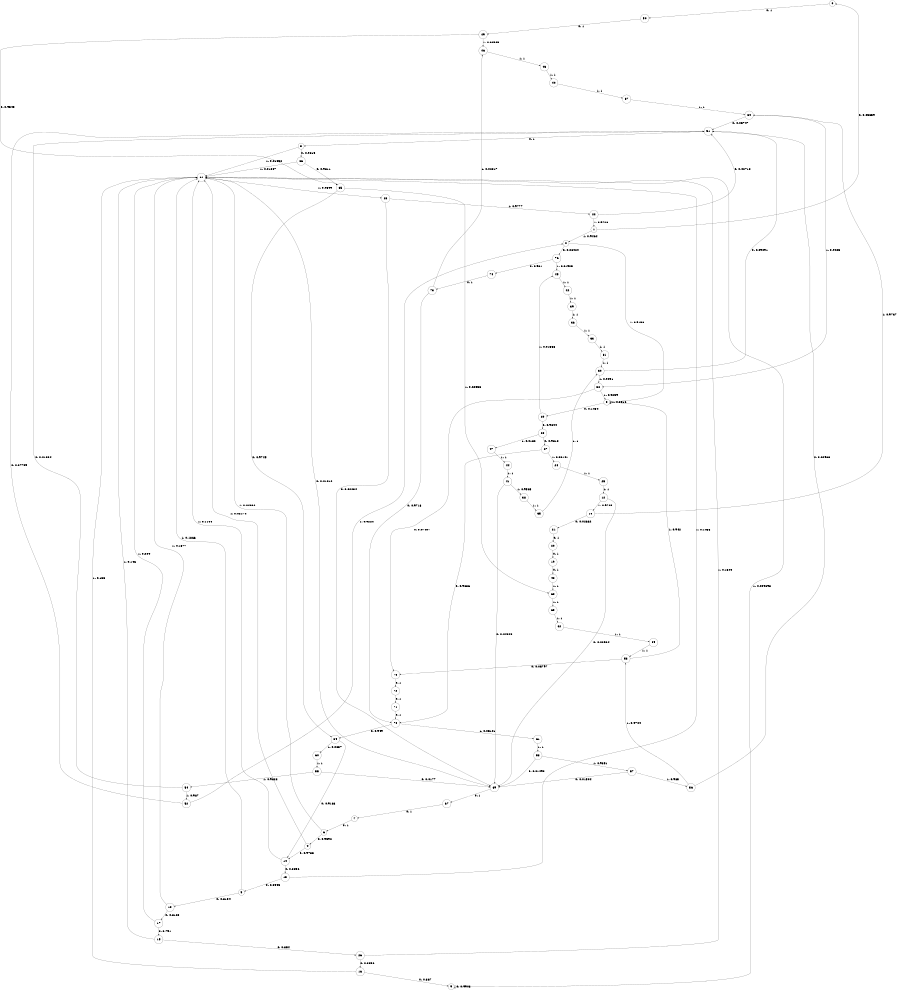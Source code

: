 digraph "ch4_both_grouped_df_L14" {
size = "6,8.5";
ratio = "fill";
node [shape = circle];
node [fontsize = 24];
edge [fontsize = 24];
0 -> 50 [label = "0: 1        "];
1 -> 0 [label = "0: 0.05359  "];
1 -> 2 [label = "1: 0.9464   "];
2 -> 76 [label = "0: 0.08424  "];
2 -> 3 [label = "1: 0.9158   "];
3 -> 29 [label = "0: 0.1484   "];
3 -> 3 [label = "1: 0.8516   "];
4 -> 14 [label = "0: 0.9783   "];
4 -> 11 [label = "1: 0.02174  "];
5 -> 18 [label = "0: 0.8134   "];
5 -> 11 [label = "1: 0.1866   "];
6 -> 4 [label = "0: 0.9592   "];
6 -> 11 [label = "1: 0.04082  "];
7 -> 6 [label = "0: 1        "];
8 -> 66 [label = "0: 0.9815   "];
8 -> 11 [label = "1: 0.01852  "];
9 -> 9 [label = "0: 0.9903   "];
9 -> 11 [label = "1: 0.009698  "];
10 -> 21 [label = "0: 0.02632  "];
10 -> 34 [label = "1: 0.9737   "];
11 -> 69 [label = "0: 0.01012  "];
11 -> 23 [label = "1: 0.9899   "];
12 -> 69 [label = "0: 0.02564  "];
12 -> 10 [label = "1: 0.9744   "];
13 -> 5 [label = "0: 0.8545   "];
13 -> 11 [label = "1: 0.1455   "];
14 -> 13 [label = "0: 0.8856   "];
14 -> 11 [label = "1: 0.1144   "];
15 -> 26 [label = "0: 0.854    "];
15 -> 11 [label = "1: 0.146    "];
16 -> 9 [label = "0: 0.867    "];
16 -> 11 [label = "1: 0.133    "];
17 -> 15 [label = "0: 0.791    "];
17 -> 11 [label = "1: 0.209    "];
18 -> 17 [label = "0: 0.8123   "];
18 -> 11 [label = "1: 0.1877   "];
19 -> 48 [label = "0: 1        "];
20 -> 19 [label = "0: 1        "];
21 -> 20 [label = "0: 1        "];
22 -> 51 [label = "0: 0.02718  "];
22 -> 1 [label = "1: 0.9728   "];
23 -> 69 [label = "0: 0.02234  "];
23 -> 22 [label = "1: 0.9777   "];
24 -> 25 [label = "1: 1        "];
25 -> 12 [label = "1: 1        "];
26 -> 16 [label = "0: 0.8356   "];
26 -> 11 [label = "1: 0.1644   "];
27 -> 70 [label = "0: 0.9686   "];
27 -> 24 [label = "1: 0.03141  "];
28 -> 27 [label = "0: 0.9818   "];
28 -> 47 [label = "1: 0.0182   "];
29 -> 28 [label = "0: 0.9844   "];
29 -> 45 [label = "1: 0.01558  "];
30 -> 51 [label = "0: 0.09091  "];
30 -> 32 [label = "1: 0.9091   "];
31 -> 30 [label = "1: 1        "];
32 -> 75 [label = "0: 0.07407  "];
32 -> 3 [label = "1: 0.9259   "];
33 -> 31 [label = "1: 1        "];
34 -> 51 [label = "0: 0.05747  "];
34 -> 32 [label = "1: 0.9425   "];
35 -> 30 [label = "1: 1        "];
36 -> 33 [label = "1: 1        "];
37 -> 34 [label = "1: 1        "];
38 -> 35 [label = "1: 1        "];
39 -> 36 [label = "1: 1        "];
40 -> 37 [label = "1: 1        "];
41 -> 69 [label = "0: 0.04348  "];
41 -> 38 [label = "1: 0.9565   "];
42 -> 39 [label = "1: 1        "];
43 -> 40 [label = "1: 1        "];
44 -> 41 [label = "1: 1        "];
45 -> 42 [label = "1: 1        "];
46 -> 43 [label = "1: 1        "];
47 -> 44 [label = "1: 1        "];
48 -> 68 [label = "1: 1        "];
49 -> 65 [label = "0: 0.9545   "];
49 -> 46 [label = "1: 0.04545  "];
50 -> 49 [label = "0: 1        "];
51 -> 8 [label = "0: 1        "];
52 -> 51 [label = "0: 0.07759  "];
52 -> 2 [label = "1: 0.9224   "];
53 -> 75 [label = "0: 0.05797  "];
53 -> 3 [label = "1: 0.942    "];
54 -> 51 [label = "0: 0.01304  "];
54 -> 52 [label = "1: 0.987    "];
55 -> 69 [label = "0: 0.0177   "];
55 -> 54 [label = "1: 0.9823   "];
56 -> 51 [label = "0: 0.02963  "];
56 -> 53 [label = "1: 0.9704   "];
57 -> 69 [label = "0: 0.01504  "];
57 -> 56 [label = "1: 0.985    "];
58 -> 69 [label = "0: 0.01493  "];
58 -> 57 [label = "1: 0.9851   "];
59 -> 53 [label = "1: 1        "];
60 -> 55 [label = "1: 1        "];
61 -> 58 [label = "1: 1        "];
62 -> 59 [label = "1: 1        "];
63 -> 62 [label = "1: 1        "];
64 -> 14 [label = "0: 0.9163   "];
64 -> 60 [label = "1: 0.0837   "];
65 -> 64 [label = "0: 0.9745   "];
65 -> 68 [label = "1: 0.02553  "];
66 -> 65 [label = "0: 0.9811   "];
66 -> 11 [label = "1: 0.01887  "];
67 -> 7 [label = "0: 1        "];
68 -> 63 [label = "1: 1        "];
69 -> 67 [label = "0: 1        "];
70 -> 64 [label = "0: 0.949    "];
70 -> 61 [label = "1: 0.05101  "];
71 -> 70 [label = "0: 1        "];
72 -> 71 [label = "0: 1        "];
73 -> 70 [label = "0: 0.9718   "];
73 -> 46 [label = "1: 0.02817  "];
74 -> 73 [label = "0: 1        "];
75 -> 72 [label = "0: 1        "];
76 -> 74 [label = "0: 0.981    "];
76 -> 45 [label = "1: 0.01905  "];
}